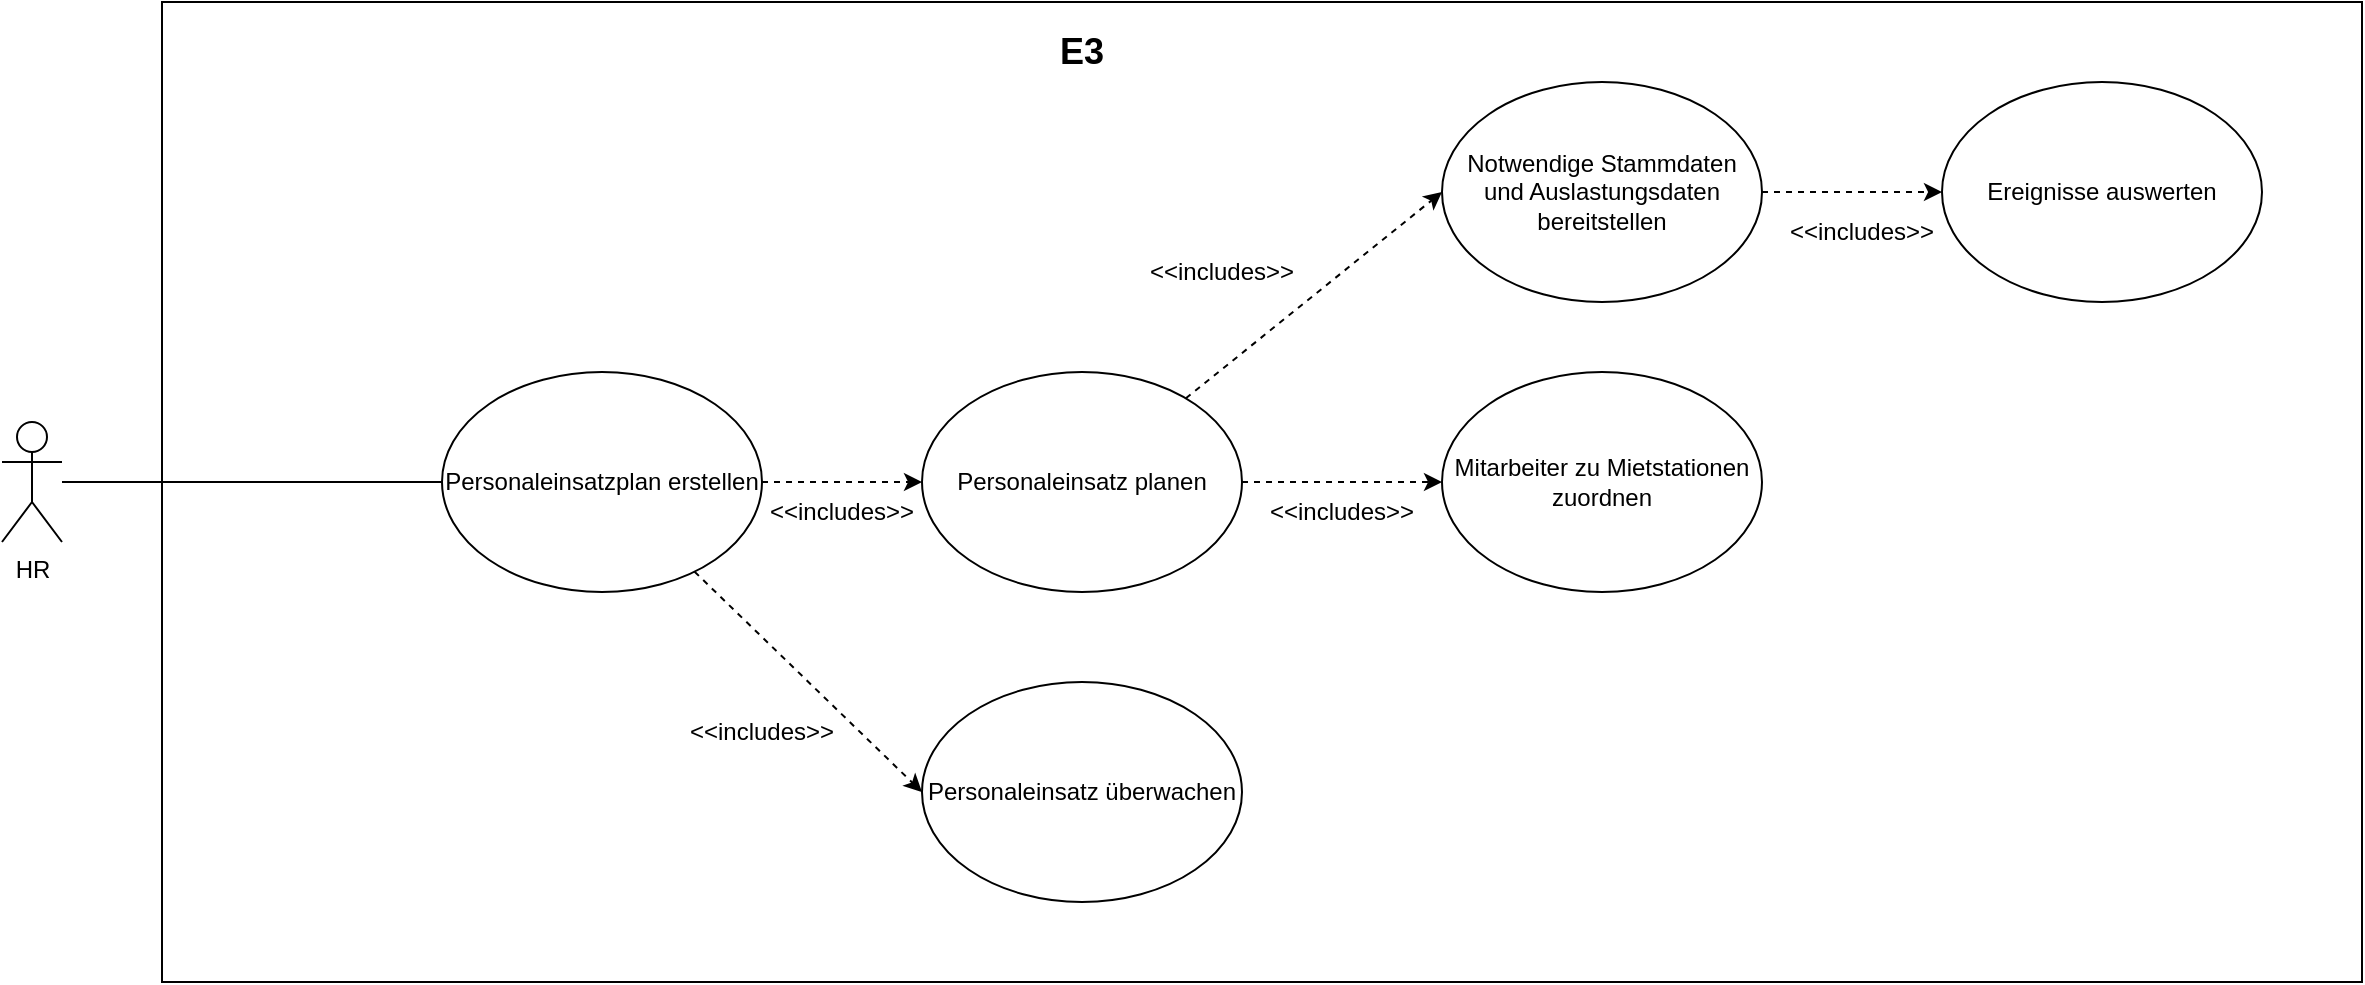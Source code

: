 <mxfile version="15.7.3" type="device"><diagram id="rWbYprW9HPqFm0baPvF3" name="Page-1"><mxGraphModel dx="1381" dy="795" grid="1" gridSize="10" guides="1" tooltips="1" connect="1" arrows="1" fold="1" page="1" pageScale="1" pageWidth="827" pageHeight="1169" math="0" shadow="0"><root><mxCell id="0"/><mxCell id="1" parent="0"/><mxCell id="LwwEj-3nrfgpdPbPtU6o-1" value="" style="rounded=0;whiteSpace=wrap;html=1;" vertex="1" parent="1"><mxGeometry x="100" y="40" width="1100" height="490" as="geometry"/></mxCell><mxCell id="LwwEj-3nrfgpdPbPtU6o-2" style="edgeStyle=none;rounded=0;orthogonalLoop=1;jettySize=auto;html=1;entryX=0;entryY=0.5;entryDx=0;entryDy=0;fontSize=12;endArrow=none;endFill=0;" edge="1" parent="1" source="LwwEj-3nrfgpdPbPtU6o-3"><mxGeometry relative="1" as="geometry"><mxPoint x="240" y="280" as="targetPoint"/></mxGeometry></mxCell><mxCell id="LwwEj-3nrfgpdPbPtU6o-3" value="HR" style="shape=umlActor;verticalLabelPosition=bottom;verticalAlign=top;html=1;outlineConnect=0;" vertex="1" parent="1"><mxGeometry x="20" y="250" width="30" height="60" as="geometry"/></mxCell><mxCell id="LwwEj-3nrfgpdPbPtU6o-4" value="&lt;font style=&quot;font-size: 18px&quot;&gt;&lt;b&gt;E3&lt;/b&gt;&lt;/font&gt;" style="text;html=1;strokeColor=none;fillColor=none;align=center;verticalAlign=middle;whiteSpace=wrap;rounded=0;" vertex="1" parent="1"><mxGeometry x="370" y="50" width="380" height="30" as="geometry"/></mxCell><mxCell id="LwwEj-3nrfgpdPbPtU6o-44" style="edgeStyle=none;rounded=0;orthogonalLoop=1;jettySize=auto;html=1;entryX=0;entryY=0.5;entryDx=0;entryDy=0;dashed=1;fontSize=12;startArrow=none;startFill=0;endArrow=classic;endFill=1;" edge="1" parent="1" source="LwwEj-3nrfgpdPbPtU6o-31" target="LwwEj-3nrfgpdPbPtU6o-35"><mxGeometry relative="1" as="geometry"/></mxCell><mxCell id="LwwEj-3nrfgpdPbPtU6o-45" style="edgeStyle=none;rounded=0;orthogonalLoop=1;jettySize=auto;html=1;entryX=0;entryY=0.5;entryDx=0;entryDy=0;dashed=1;fontSize=12;startArrow=none;startFill=0;endArrow=classic;endFill=1;" edge="1" parent="1" source="LwwEj-3nrfgpdPbPtU6o-31" target="LwwEj-3nrfgpdPbPtU6o-36"><mxGeometry relative="1" as="geometry"/></mxCell><mxCell id="LwwEj-3nrfgpdPbPtU6o-31" value="Personaleinsatzplan erstellen" style="ellipse;whiteSpace=wrap;html=1;fontSize=12;" vertex="1" parent="1"><mxGeometry x="240" y="225" width="160" height="110" as="geometry"/></mxCell><mxCell id="LwwEj-3nrfgpdPbPtU6o-49" style="edgeStyle=none;rounded=0;orthogonalLoop=1;jettySize=auto;html=1;entryX=0;entryY=0.5;entryDx=0;entryDy=0;dashed=1;fontSize=12;startArrow=none;startFill=0;endArrow=classic;endFill=1;" edge="1" parent="1" source="LwwEj-3nrfgpdPbPtU6o-34" target="LwwEj-3nrfgpdPbPtU6o-48"><mxGeometry relative="1" as="geometry"/></mxCell><mxCell id="LwwEj-3nrfgpdPbPtU6o-34" value="Notwendige Stammdaten und Auslastungsdaten bereitstellen" style="ellipse;whiteSpace=wrap;html=1;fontSize=12;" vertex="1" parent="1"><mxGeometry x="740" y="80" width="160" height="110" as="geometry"/></mxCell><mxCell id="LwwEj-3nrfgpdPbPtU6o-40" style="edgeStyle=none;rounded=0;orthogonalLoop=1;jettySize=auto;html=1;entryX=0;entryY=0.5;entryDx=0;entryDy=0;dashed=1;fontSize=12;startArrow=none;startFill=0;endArrow=classic;endFill=1;" edge="1" parent="1" source="LwwEj-3nrfgpdPbPtU6o-35" target="LwwEj-3nrfgpdPbPtU6o-34"><mxGeometry relative="1" as="geometry"/></mxCell><mxCell id="LwwEj-3nrfgpdPbPtU6o-42" style="edgeStyle=none;rounded=0;orthogonalLoop=1;jettySize=auto;html=1;entryX=0;entryY=0.5;entryDx=0;entryDy=0;dashed=1;fontSize=12;startArrow=none;startFill=0;endArrow=classic;endFill=1;" edge="1" parent="1" source="LwwEj-3nrfgpdPbPtU6o-35" target="LwwEj-3nrfgpdPbPtU6o-39"><mxGeometry relative="1" as="geometry"/></mxCell><mxCell id="LwwEj-3nrfgpdPbPtU6o-35" value="Personaleinsatz planen" style="ellipse;whiteSpace=wrap;html=1;fontSize=12;" vertex="1" parent="1"><mxGeometry x="480" y="225" width="160" height="110" as="geometry"/></mxCell><mxCell id="LwwEj-3nrfgpdPbPtU6o-36" value="Personaleinsatz überwachen" style="ellipse;whiteSpace=wrap;html=1;fontSize=12;" vertex="1" parent="1"><mxGeometry x="480" y="380" width="160" height="110" as="geometry"/></mxCell><mxCell id="LwwEj-3nrfgpdPbPtU6o-39" value="Mitarbeiter zu Mietstationen zuordnen" style="ellipse;whiteSpace=wrap;html=1;fontSize=12;" vertex="1" parent="1"><mxGeometry x="740" y="225" width="160" height="110" as="geometry"/></mxCell><mxCell id="LwwEj-3nrfgpdPbPtU6o-41" value="&amp;lt;&amp;lt;includes&amp;gt;&amp;gt;" style="text;html=1;strokeColor=none;fillColor=none;align=center;verticalAlign=middle;whiteSpace=wrap;rounded=0;fontSize=12;" vertex="1" parent="1"><mxGeometry x="600" y="160" width="60" height="30" as="geometry"/></mxCell><mxCell id="LwwEj-3nrfgpdPbPtU6o-43" value="&amp;lt;&amp;lt;includes&amp;gt;&amp;gt;" style="text;html=1;strokeColor=none;fillColor=none;align=center;verticalAlign=middle;whiteSpace=wrap;rounded=0;fontSize=12;" vertex="1" parent="1"><mxGeometry x="660" y="280" width="60" height="30" as="geometry"/></mxCell><mxCell id="LwwEj-3nrfgpdPbPtU6o-46" value="&amp;lt;&amp;lt;includes&amp;gt;&amp;gt;" style="text;html=1;strokeColor=none;fillColor=none;align=center;verticalAlign=middle;whiteSpace=wrap;rounded=0;fontSize=12;" vertex="1" parent="1"><mxGeometry x="410" y="280" width="60" height="30" as="geometry"/></mxCell><mxCell id="LwwEj-3nrfgpdPbPtU6o-47" value="&amp;lt;&amp;lt;includes&amp;gt;&amp;gt;" style="text;html=1;strokeColor=none;fillColor=none;align=center;verticalAlign=middle;whiteSpace=wrap;rounded=0;fontSize=12;" vertex="1" parent="1"><mxGeometry x="370" y="390" width="60" height="30" as="geometry"/></mxCell><mxCell id="LwwEj-3nrfgpdPbPtU6o-48" value="Ereignisse auswerten" style="ellipse;whiteSpace=wrap;html=1;fontSize=12;" vertex="1" parent="1"><mxGeometry x="990" y="80" width="160" height="110" as="geometry"/></mxCell><mxCell id="LwwEj-3nrfgpdPbPtU6o-51" value="&amp;lt;&amp;lt;includes&amp;gt;&amp;gt;" style="text;html=1;strokeColor=none;fillColor=none;align=center;verticalAlign=middle;whiteSpace=wrap;rounded=0;fontSize=12;" vertex="1" parent="1"><mxGeometry x="920" y="140" width="60" height="30" as="geometry"/></mxCell></root></mxGraphModel></diagram></mxfile>